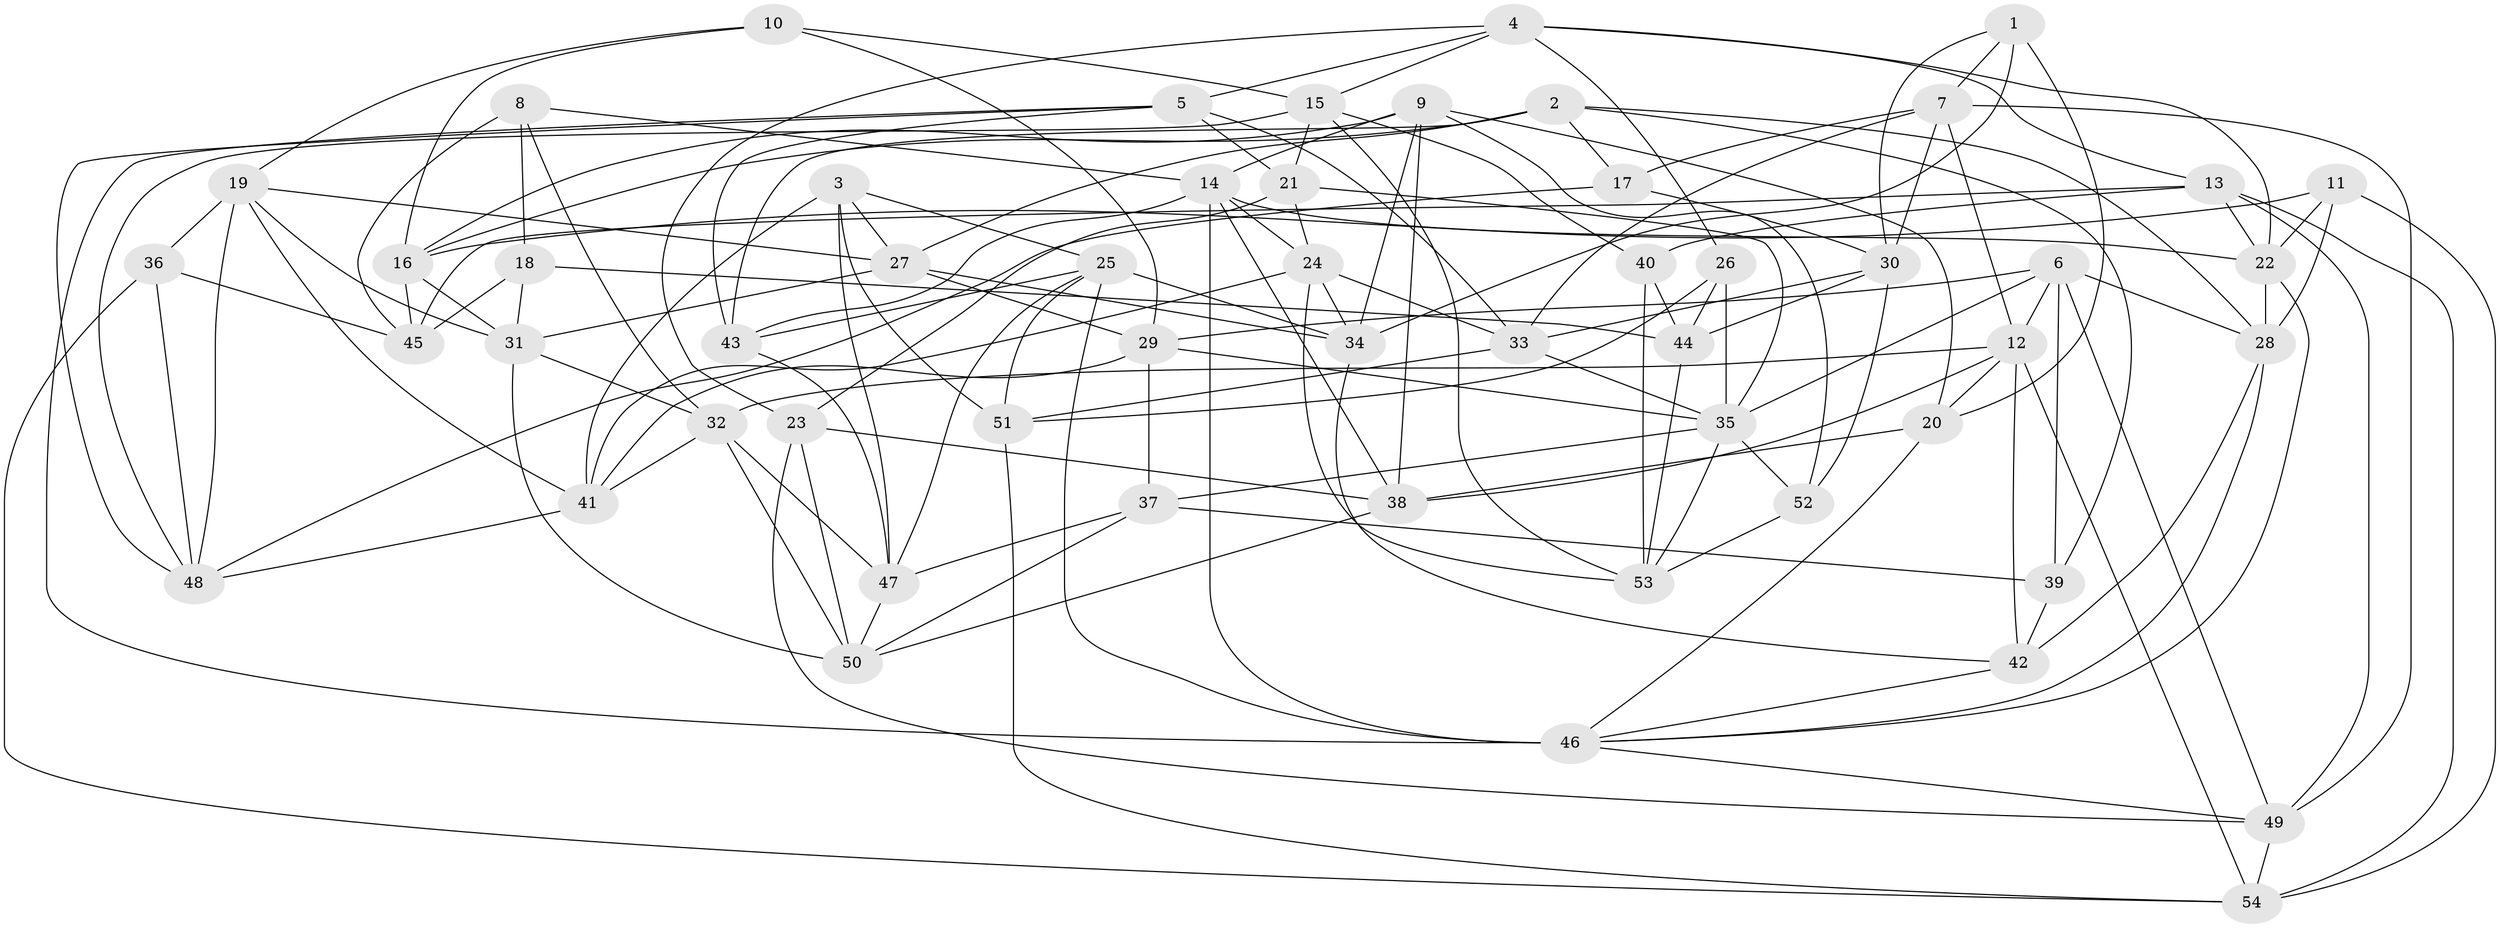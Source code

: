 // original degree distribution, {4: 1.0}
// Generated by graph-tools (version 1.1) at 2025/38/03/04/25 23:38:11]
// undirected, 54 vertices, 149 edges
graph export_dot {
  node [color=gray90,style=filled];
  1;
  2;
  3;
  4;
  5;
  6;
  7;
  8;
  9;
  10;
  11;
  12;
  13;
  14;
  15;
  16;
  17;
  18;
  19;
  20;
  21;
  22;
  23;
  24;
  25;
  26;
  27;
  28;
  29;
  30;
  31;
  32;
  33;
  34;
  35;
  36;
  37;
  38;
  39;
  40;
  41;
  42;
  43;
  44;
  45;
  46;
  47;
  48;
  49;
  50;
  51;
  52;
  53;
  54;
  1 -- 7 [weight=1.0];
  1 -- 20 [weight=1.0];
  1 -- 30 [weight=1.0];
  1 -- 34 [weight=1.0];
  2 -- 16 [weight=1.0];
  2 -- 17 [weight=1.0];
  2 -- 27 [weight=1.0];
  2 -- 28 [weight=1.0];
  2 -- 39 [weight=1.0];
  2 -- 43 [weight=1.0];
  3 -- 25 [weight=1.0];
  3 -- 27 [weight=1.0];
  3 -- 41 [weight=1.0];
  3 -- 47 [weight=1.0];
  3 -- 51 [weight=2.0];
  4 -- 5 [weight=1.0];
  4 -- 13 [weight=1.0];
  4 -- 15 [weight=1.0];
  4 -- 22 [weight=1.0];
  4 -- 23 [weight=1.0];
  4 -- 26 [weight=1.0];
  5 -- 21 [weight=1.0];
  5 -- 33 [weight=1.0];
  5 -- 43 [weight=1.0];
  5 -- 46 [weight=1.0];
  5 -- 48 [weight=1.0];
  6 -- 12 [weight=1.0];
  6 -- 28 [weight=1.0];
  6 -- 29 [weight=1.0];
  6 -- 35 [weight=1.0];
  6 -- 39 [weight=1.0];
  6 -- 49 [weight=1.0];
  7 -- 12 [weight=1.0];
  7 -- 17 [weight=1.0];
  7 -- 30 [weight=1.0];
  7 -- 33 [weight=1.0];
  7 -- 49 [weight=1.0];
  8 -- 14 [weight=1.0];
  8 -- 18 [weight=1.0];
  8 -- 32 [weight=1.0];
  8 -- 45 [weight=1.0];
  9 -- 14 [weight=1.0];
  9 -- 16 [weight=1.0];
  9 -- 20 [weight=1.0];
  9 -- 34 [weight=1.0];
  9 -- 38 [weight=1.0];
  9 -- 52 [weight=1.0];
  10 -- 15 [weight=1.0];
  10 -- 16 [weight=1.0];
  10 -- 19 [weight=1.0];
  10 -- 29 [weight=1.0];
  11 -- 16 [weight=1.0];
  11 -- 22 [weight=1.0];
  11 -- 28 [weight=1.0];
  11 -- 54 [weight=1.0];
  12 -- 20 [weight=2.0];
  12 -- 32 [weight=1.0];
  12 -- 38 [weight=1.0];
  12 -- 42 [weight=1.0];
  12 -- 54 [weight=1.0];
  13 -- 22 [weight=1.0];
  13 -- 40 [weight=1.0];
  13 -- 45 [weight=1.0];
  13 -- 49 [weight=1.0];
  13 -- 54 [weight=1.0];
  14 -- 22 [weight=1.0];
  14 -- 24 [weight=1.0];
  14 -- 38 [weight=1.0];
  14 -- 43 [weight=2.0];
  14 -- 46 [weight=1.0];
  15 -- 21 [weight=1.0];
  15 -- 40 [weight=1.0];
  15 -- 48 [weight=1.0];
  15 -- 53 [weight=1.0];
  16 -- 31 [weight=1.0];
  16 -- 45 [weight=1.0];
  17 -- 30 [weight=1.0];
  17 -- 48 [weight=1.0];
  18 -- 31 [weight=1.0];
  18 -- 44 [weight=2.0];
  18 -- 45 [weight=2.0];
  19 -- 27 [weight=1.0];
  19 -- 31 [weight=1.0];
  19 -- 36 [weight=1.0];
  19 -- 41 [weight=1.0];
  19 -- 48 [weight=1.0];
  20 -- 38 [weight=1.0];
  20 -- 46 [weight=1.0];
  21 -- 23 [weight=2.0];
  21 -- 24 [weight=1.0];
  21 -- 35 [weight=1.0];
  22 -- 28 [weight=1.0];
  22 -- 46 [weight=1.0];
  23 -- 38 [weight=1.0];
  23 -- 49 [weight=1.0];
  23 -- 50 [weight=1.0];
  24 -- 33 [weight=1.0];
  24 -- 34 [weight=1.0];
  24 -- 41 [weight=1.0];
  24 -- 53 [weight=1.0];
  25 -- 34 [weight=1.0];
  25 -- 43 [weight=1.0];
  25 -- 46 [weight=3.0];
  25 -- 47 [weight=1.0];
  25 -- 51 [weight=1.0];
  26 -- 35 [weight=1.0];
  26 -- 44 [weight=1.0];
  26 -- 51 [weight=1.0];
  27 -- 29 [weight=1.0];
  27 -- 31 [weight=1.0];
  27 -- 34 [weight=1.0];
  28 -- 42 [weight=1.0];
  28 -- 46 [weight=1.0];
  29 -- 35 [weight=1.0];
  29 -- 37 [weight=1.0];
  29 -- 41 [weight=1.0];
  30 -- 33 [weight=1.0];
  30 -- 44 [weight=1.0];
  30 -- 52 [weight=1.0];
  31 -- 32 [weight=1.0];
  31 -- 50 [weight=1.0];
  32 -- 41 [weight=1.0];
  32 -- 47 [weight=1.0];
  32 -- 50 [weight=1.0];
  33 -- 35 [weight=1.0];
  33 -- 51 [weight=1.0];
  34 -- 42 [weight=1.0];
  35 -- 37 [weight=1.0];
  35 -- 52 [weight=1.0];
  35 -- 53 [weight=1.0];
  36 -- 45 [weight=1.0];
  36 -- 48 [weight=1.0];
  36 -- 54 [weight=1.0];
  37 -- 39 [weight=2.0];
  37 -- 47 [weight=1.0];
  37 -- 50 [weight=1.0];
  38 -- 50 [weight=1.0];
  39 -- 42 [weight=2.0];
  40 -- 44 [weight=1.0];
  40 -- 53 [weight=1.0];
  41 -- 48 [weight=1.0];
  42 -- 46 [weight=1.0];
  43 -- 47 [weight=1.0];
  44 -- 53 [weight=1.0];
  46 -- 49 [weight=1.0];
  47 -- 50 [weight=1.0];
  49 -- 54 [weight=1.0];
  51 -- 54 [weight=1.0];
  52 -- 53 [weight=1.0];
}
